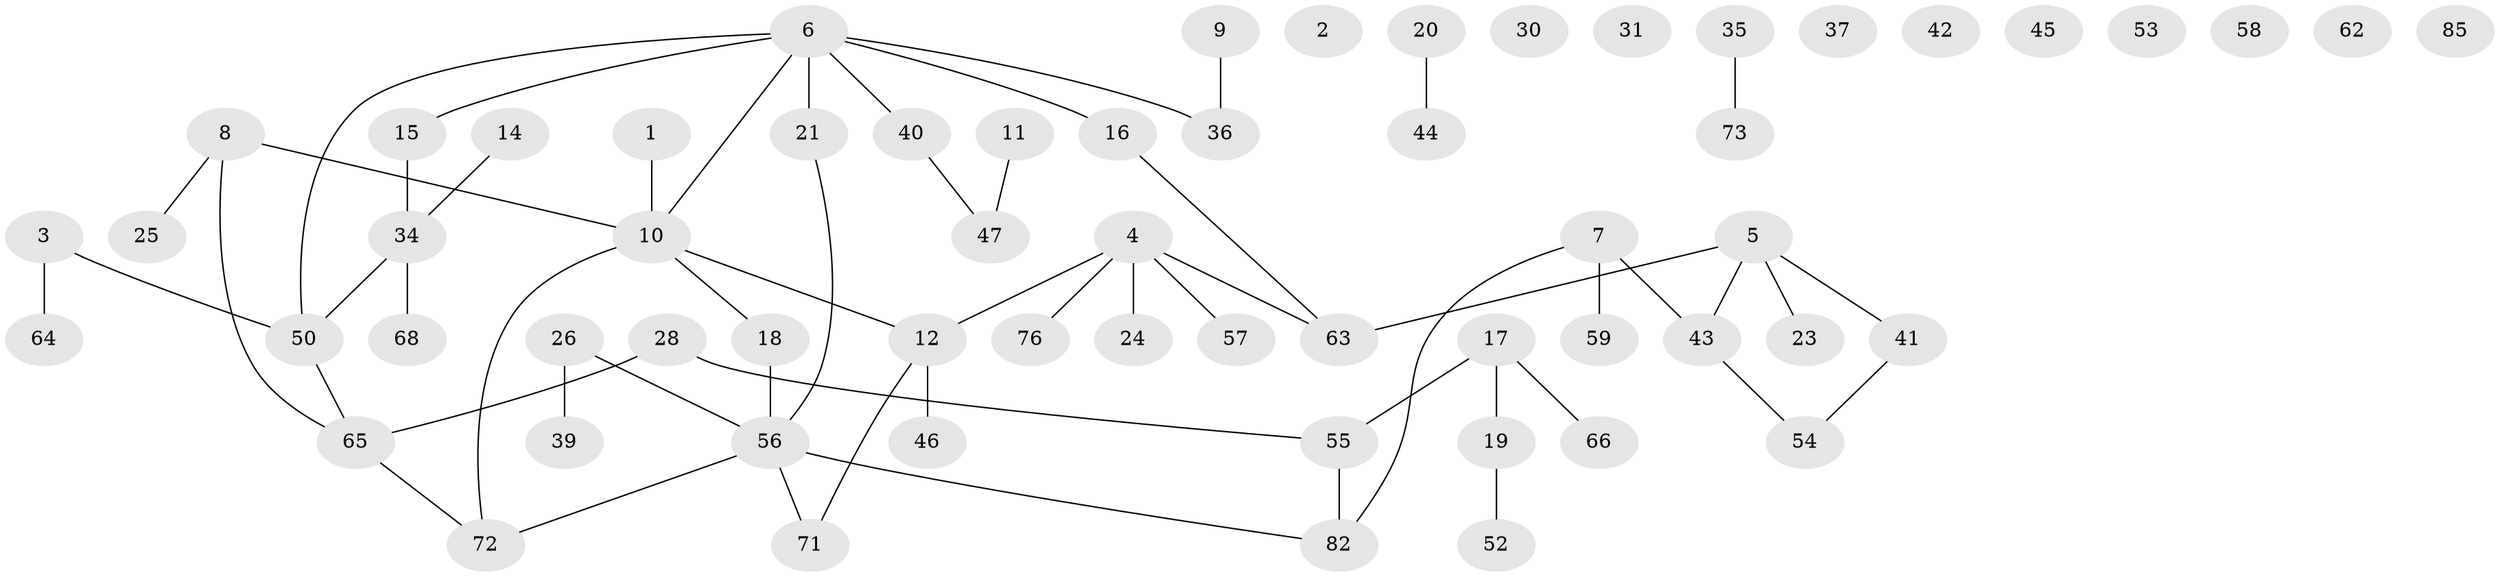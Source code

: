 // Generated by graph-tools (version 1.1) at 2025/23/03/03/25 07:23:28]
// undirected, 61 vertices, 58 edges
graph export_dot {
graph [start="1"]
  node [color=gray90,style=filled];
  1;
  2;
  3 [super="+70"];
  4 [super="+32"];
  5 [super="+22"];
  6 [super="+38"];
  7 [super="+84"];
  8;
  9 [super="+60"];
  10 [super="+77"];
  11;
  12 [super="+13"];
  14;
  15;
  16;
  17 [super="+69"];
  18 [super="+33"];
  19;
  20;
  21;
  23;
  24;
  25 [super="+29"];
  26 [super="+27"];
  28 [super="+67"];
  30;
  31;
  34 [super="+49"];
  35 [super="+75"];
  36;
  37;
  39;
  40;
  41 [super="+80"];
  42;
  43 [super="+48"];
  44 [super="+86"];
  45;
  46 [super="+61"];
  47 [super="+83"];
  50 [super="+51"];
  52;
  53;
  54;
  55 [super="+74"];
  56 [super="+79"];
  57;
  58;
  59;
  62;
  63 [super="+87"];
  64;
  65 [super="+78"];
  66;
  68;
  71;
  72 [super="+81"];
  73;
  76;
  82;
  85;
  1 -- 10 [weight=2];
  3 -- 50;
  3 -- 64;
  4 -- 57;
  4 -- 24;
  4 -- 12;
  4 -- 63;
  4 -- 76;
  5 -- 23;
  5 -- 63;
  5 -- 43;
  5 -- 41;
  6 -- 16;
  6 -- 21;
  6 -- 50;
  6 -- 36;
  6 -- 40;
  6 -- 15;
  6 -- 10;
  7 -- 82;
  7 -- 59;
  7 -- 43;
  8 -- 25;
  8 -- 65;
  8 -- 10;
  9 -- 36;
  10 -- 72;
  10 -- 18;
  10 -- 12;
  11 -- 47;
  12 -- 71;
  12 -- 46;
  14 -- 34;
  15 -- 34;
  16 -- 63;
  17 -- 66;
  17 -- 19;
  17 -- 55 [weight=2];
  18 -- 56;
  19 -- 52;
  20 -- 44;
  21 -- 56;
  26 -- 39;
  26 -- 56;
  28 -- 55;
  28 -- 65;
  34 -- 68;
  34 -- 50;
  35 -- 73;
  40 -- 47;
  41 -- 54;
  43 -- 54;
  50 -- 65;
  55 -- 82;
  56 -- 71;
  56 -- 82;
  56 -- 72;
  65 -- 72;
}
